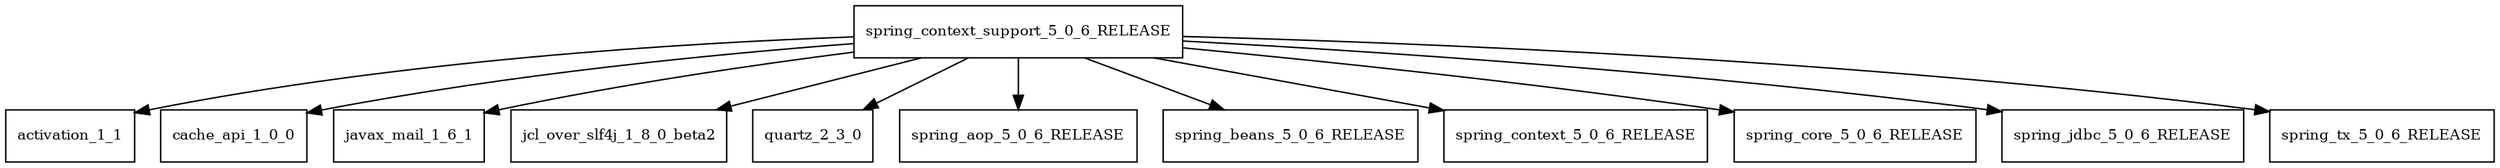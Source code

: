 digraph spring_context_support_5_0_6_RELEASE_dependencies {
  node [shape = box, fontsize=10.0];
  spring_context_support_5_0_6_RELEASE -> activation_1_1;
  spring_context_support_5_0_6_RELEASE -> cache_api_1_0_0;
  spring_context_support_5_0_6_RELEASE -> javax_mail_1_6_1;
  spring_context_support_5_0_6_RELEASE -> jcl_over_slf4j_1_8_0_beta2;
  spring_context_support_5_0_6_RELEASE -> quartz_2_3_0;
  spring_context_support_5_0_6_RELEASE -> spring_aop_5_0_6_RELEASE;
  spring_context_support_5_0_6_RELEASE -> spring_beans_5_0_6_RELEASE;
  spring_context_support_5_0_6_RELEASE -> spring_context_5_0_6_RELEASE;
  spring_context_support_5_0_6_RELEASE -> spring_core_5_0_6_RELEASE;
  spring_context_support_5_0_6_RELEASE -> spring_jdbc_5_0_6_RELEASE;
  spring_context_support_5_0_6_RELEASE -> spring_tx_5_0_6_RELEASE;
}
